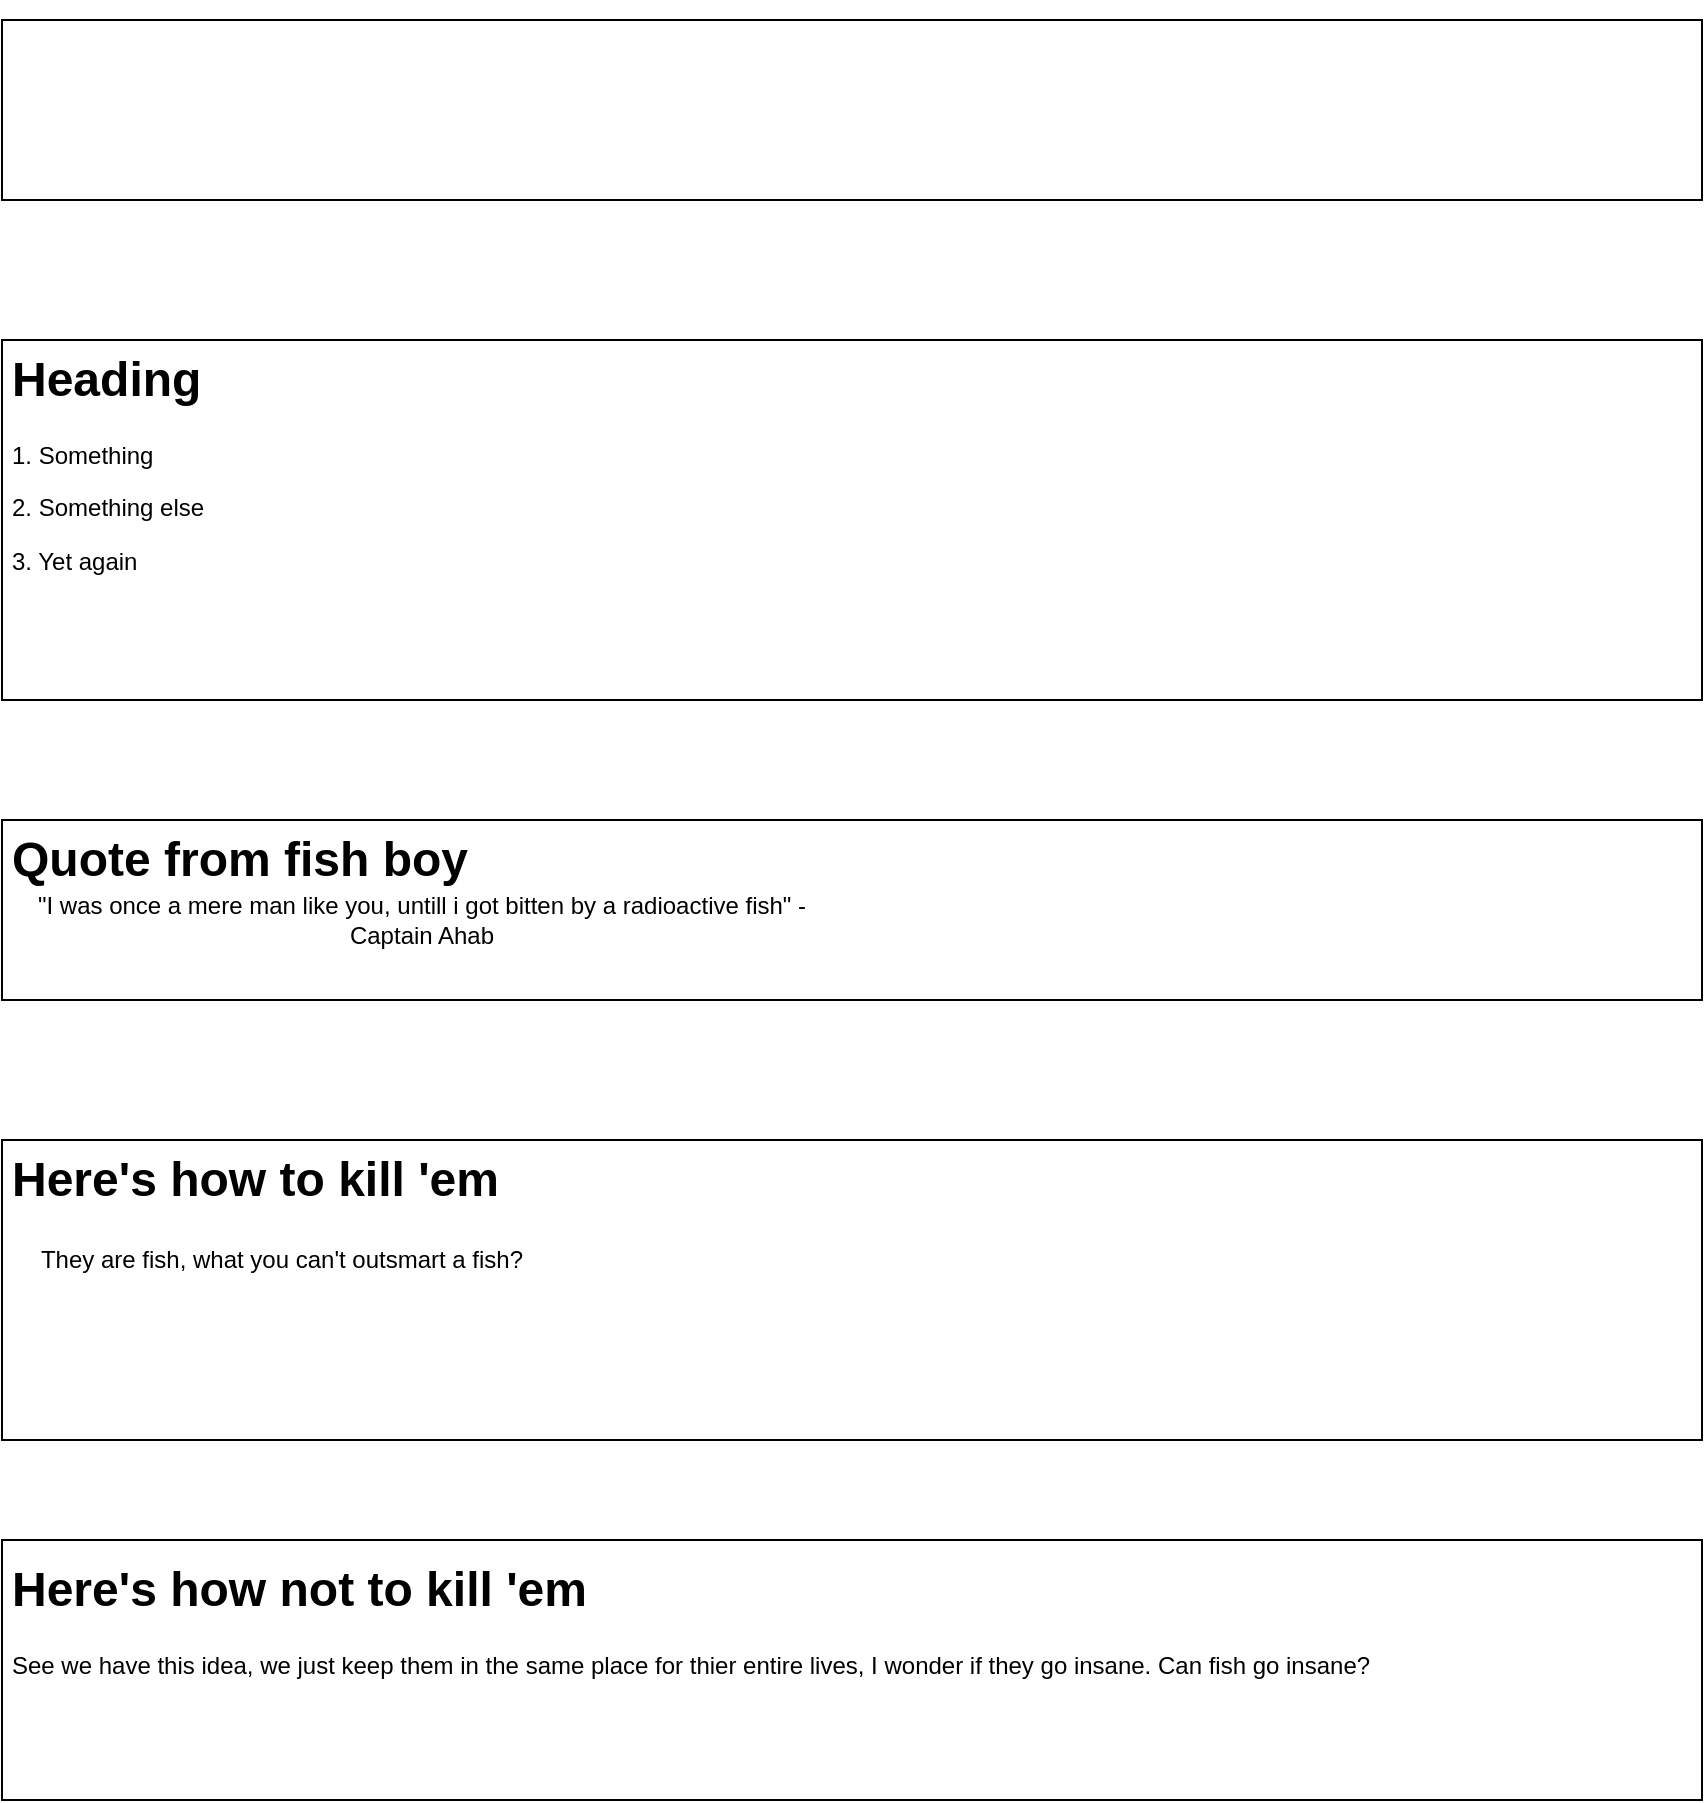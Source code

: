 <mxfile version="23.1.5" type="device">
  <diagram name="Page-1" id="qq2BPRzusUn6hpKsrQpT">
    <mxGraphModel dx="1100" dy="2090" grid="1" gridSize="10" guides="1" tooltips="1" connect="1" arrows="1" fold="1" page="1" pageScale="1" pageWidth="850" pageHeight="1100" math="0" shadow="0">
      <root>
        <mxCell id="0" />
        <mxCell id="1" parent="0" />
        <mxCell id="jaBv1oMFalYYa27kFiRx-3" value="" style="rounded=0;whiteSpace=wrap;html=1;" parent="1" vertex="1">
          <mxGeometry width="850" height="90" as="geometry" />
        </mxCell>
        <mxCell id="jaBv1oMFalYYa27kFiRx-4" value="" style="rounded=0;whiteSpace=wrap;html=1;" parent="1" vertex="1">
          <mxGeometry y="160" width="850" height="180" as="geometry" />
        </mxCell>
        <mxCell id="jaBv1oMFalYYa27kFiRx-6" value="&lt;h1 style=&quot;color: rgb(255, 255, 255); font-family: &amp;quot;Times New Roman&amp;quot;;&quot;&gt;Welcome to Our Fish Page&lt;/h1&gt;&lt;p&gt;&lt;br&gt;&lt;/p&gt;" style="text;html=1;spacing=5;spacingTop=-20;whiteSpace=wrap;overflow=hidden;rounded=0;" parent="1" vertex="1">
          <mxGeometry width="850" height="90" as="geometry" />
        </mxCell>
        <mxCell id="jaBv1oMFalYYa27kFiRx-8" value="&lt;h1&gt;Heading&lt;/h1&gt;&lt;p&gt;1. Something&lt;/p&gt;&lt;p&gt;2. Something else&lt;/p&gt;&lt;p&gt;3. Yet again&lt;/p&gt;&lt;p&gt;4. BeepBoop&amp;nbsp;&lt;/p&gt;" style="text;html=1;spacing=5;spacingTop=-20;whiteSpace=wrap;overflow=hidden;rounded=0;" parent="1" vertex="1">
          <mxGeometry y="160" width="190" height="120" as="geometry" />
        </mxCell>
        <mxCell id="jaBv1oMFalYYa27kFiRx-9" value="" style="rounded=0;whiteSpace=wrap;html=1;" parent="1" vertex="1">
          <mxGeometry y="400" width="850" height="90" as="geometry" />
        </mxCell>
        <mxCell id="jaBv1oMFalYYa27kFiRx-10" value="&lt;h1&gt;Quote from fish boy&lt;/h1&gt;" style="text;html=1;spacing=5;spacingTop=-20;whiteSpace=wrap;overflow=hidden;rounded=0;direction=west;" parent="1" vertex="1">
          <mxGeometry y="400" width="850" height="120" as="geometry" />
        </mxCell>
        <mxCell id="jaBv1oMFalYYa27kFiRx-11" value="" style="rounded=0;whiteSpace=wrap;html=1;" parent="1" vertex="1">
          <mxGeometry y="560" width="850" height="150" as="geometry" />
        </mxCell>
        <mxCell id="jaBv1oMFalYYa27kFiRx-12" value="&lt;h1&gt;Here&#39;s how to kill &#39;em&lt;/h1&gt;" style="text;html=1;spacing=5;spacingTop=-20;whiteSpace=wrap;overflow=hidden;rounded=0;" parent="1" vertex="1">
          <mxGeometry y="560" width="660" height="120" as="geometry" />
        </mxCell>
        <mxCell id="jaBv1oMFalYYa27kFiRx-14" value="They are fish, what you can&#39;t outsmart a fish?" style="text;html=1;align=center;verticalAlign=middle;whiteSpace=wrap;rounded=0;" parent="1" vertex="1">
          <mxGeometry y="605" width="280" height="30" as="geometry" />
        </mxCell>
        <mxCell id="jaBv1oMFalYYa27kFiRx-16" value="" style="rounded=0;whiteSpace=wrap;html=1;" parent="1" vertex="1">
          <mxGeometry y="760" width="850" height="130" as="geometry" />
        </mxCell>
        <mxCell id="jaBv1oMFalYYa27kFiRx-17" value="&lt;h1&gt;Here&#39;s how not to kill &#39;em&lt;/h1&gt;&lt;div&gt;See we have this idea, we just keep them in the same place for thier entire lives, I wonder if they go insane. Can fish go insane?&lt;/div&gt;" style="text;html=1;spacing=5;spacingTop=-20;whiteSpace=wrap;overflow=hidden;rounded=0;" parent="1" vertex="1">
          <mxGeometry y="765" width="850" height="120" as="geometry" />
        </mxCell>
        <mxCell id="jaBv1oMFalYYa27kFiRx-18" value="&quot;I was once a mere man like you, untill i got bitten by a radioactive fish&quot; - Captain Ahab" style="text;html=1;align=center;verticalAlign=middle;whiteSpace=wrap;rounded=0;" parent="1" vertex="1">
          <mxGeometry y="430" width="420" height="40" as="geometry" />
        </mxCell>
      </root>
    </mxGraphModel>
  </diagram>
</mxfile>
